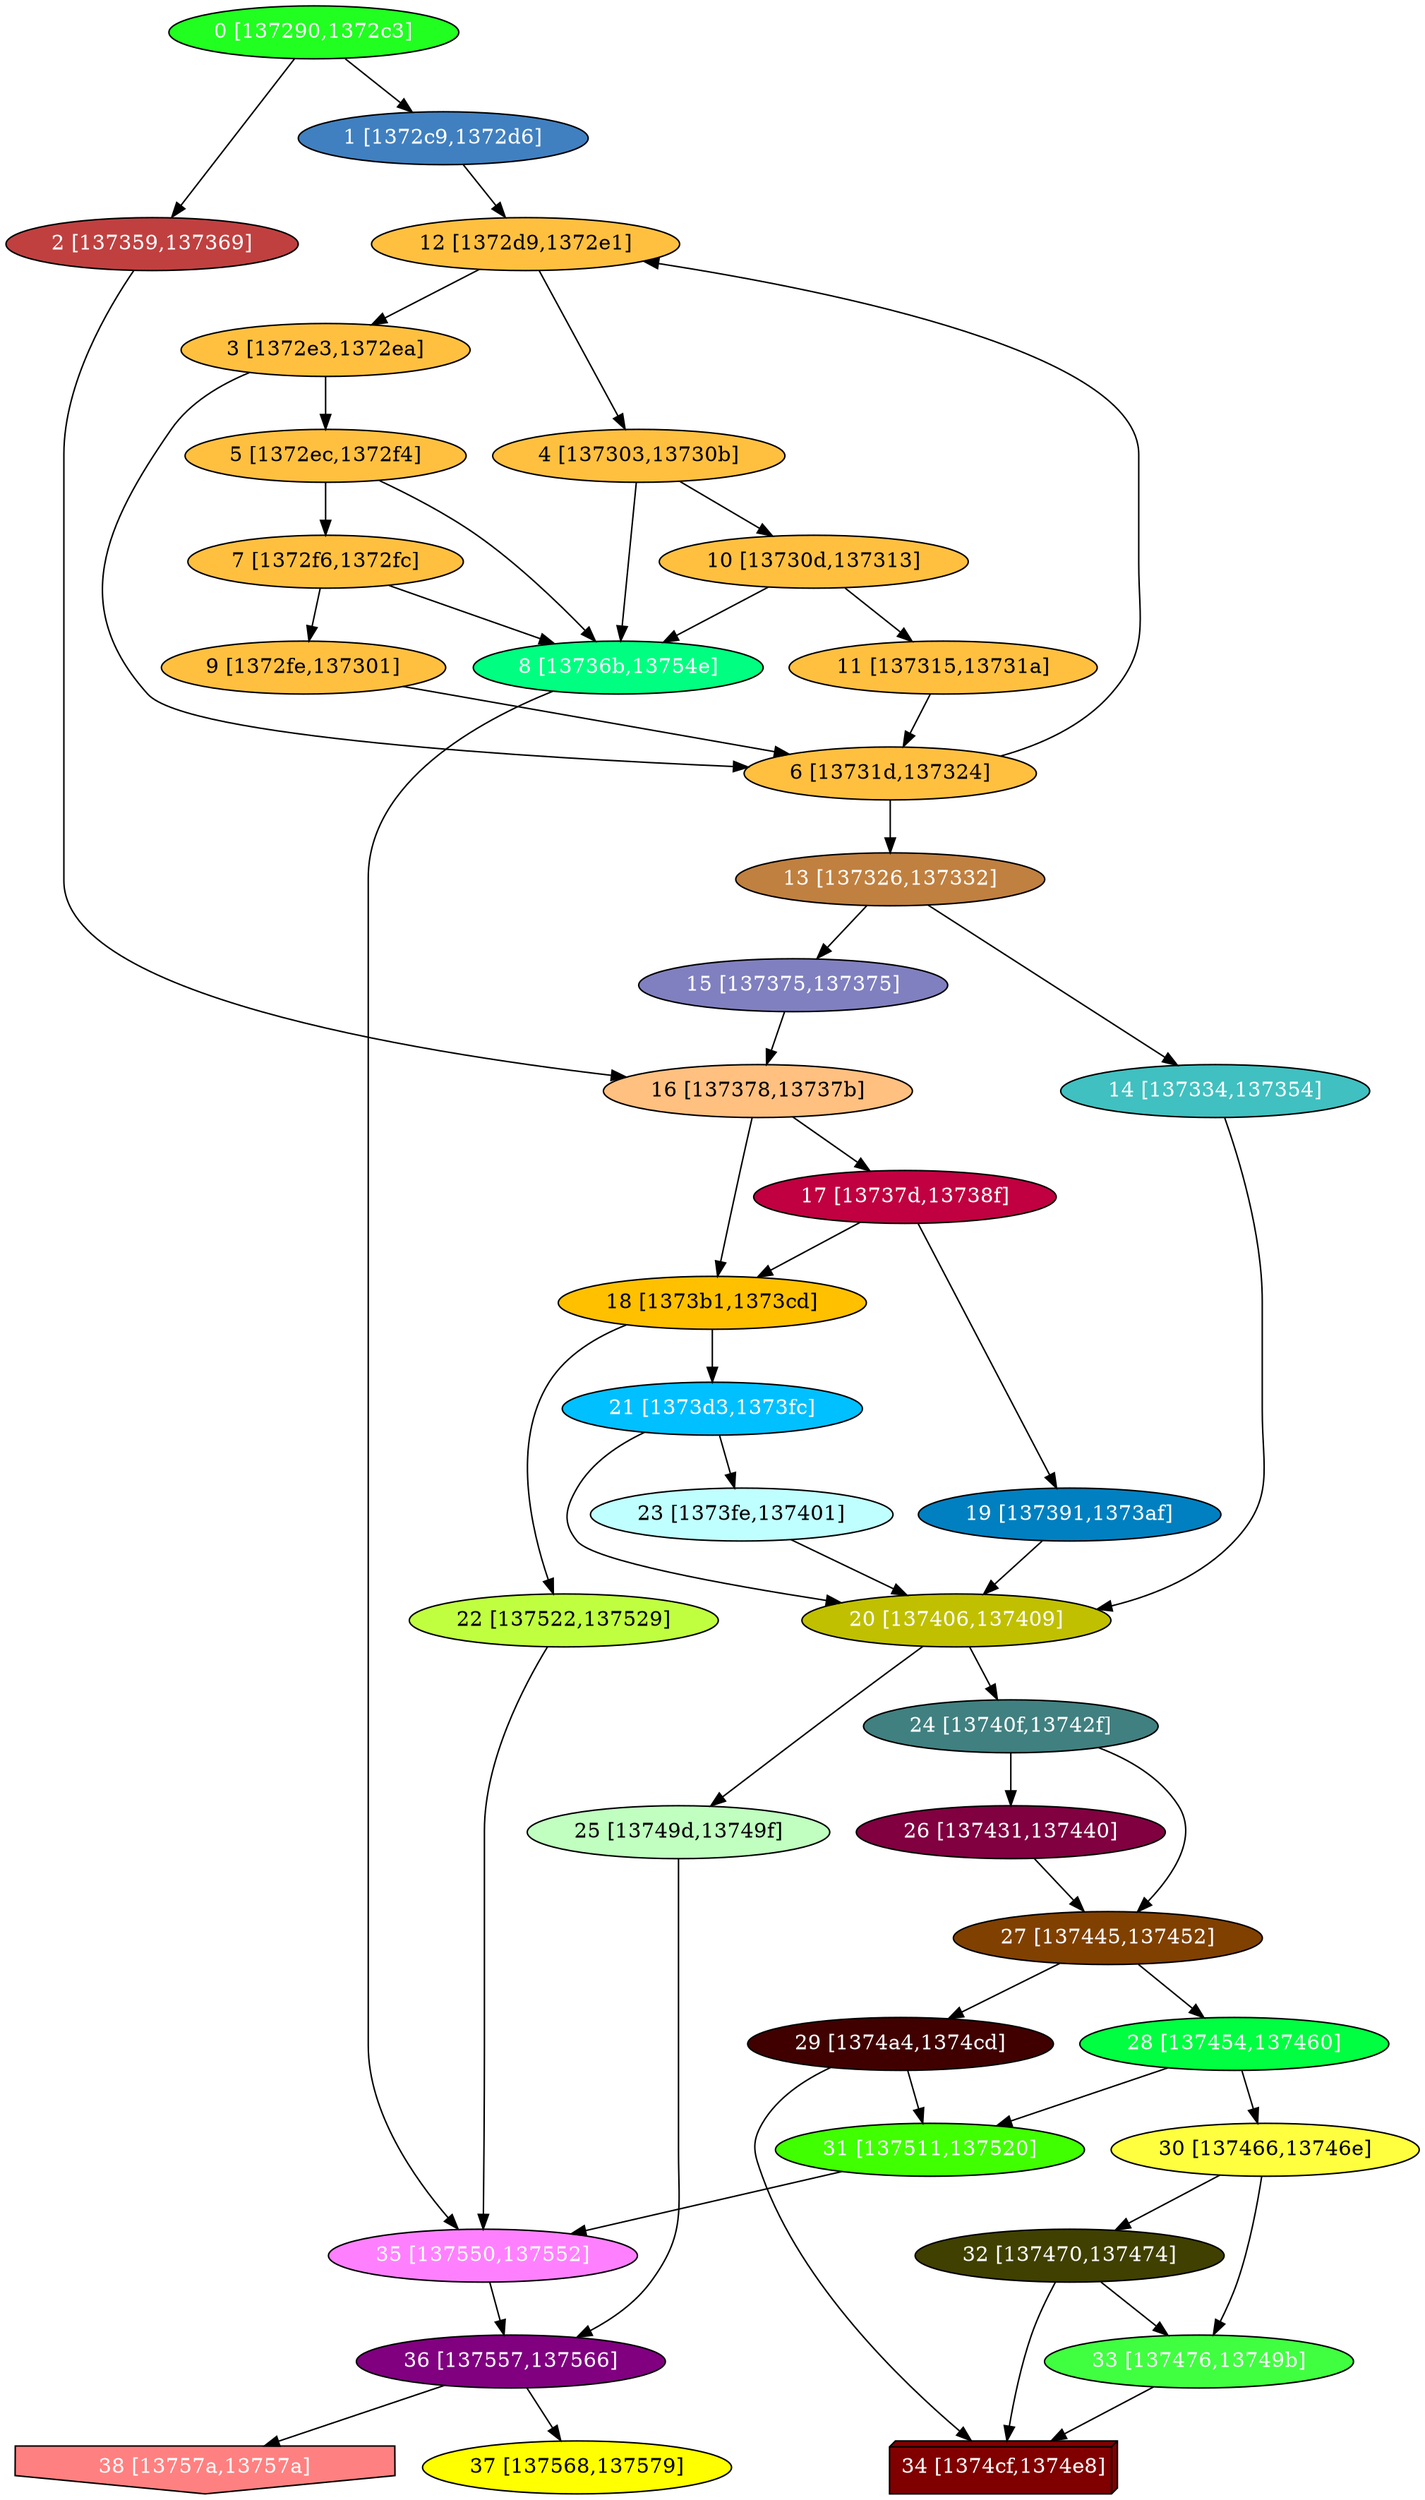 diGraph libnss3{
	libnss3_0  [style=filled fillcolor="#20FF20" fontcolor="#ffffff" shape=oval label="0 [137290,1372c3]"]
	libnss3_1  [style=filled fillcolor="#4080C0" fontcolor="#ffffff" shape=oval label="1 [1372c9,1372d6]"]
	libnss3_2  [style=filled fillcolor="#C04040" fontcolor="#ffffff" shape=oval label="2 [137359,137369]"]
	libnss3_3  [style=filled fillcolor="#FFC040" fontcolor="#000000" shape=oval label="3 [1372e3,1372ea]"]
	libnss3_4  [style=filled fillcolor="#FFC040" fontcolor="#000000" shape=oval label="4 [137303,13730b]"]
	libnss3_5  [style=filled fillcolor="#FFC040" fontcolor="#000000" shape=oval label="5 [1372ec,1372f4]"]
	libnss3_6  [style=filled fillcolor="#FFC040" fontcolor="#000000" shape=oval label="6 [13731d,137324]"]
	libnss3_7  [style=filled fillcolor="#FFC040" fontcolor="#000000" shape=oval label="7 [1372f6,1372fc]"]
	libnss3_8  [style=filled fillcolor="#00FF80" fontcolor="#ffffff" shape=oval label="8 [13736b,13754e]"]
	libnss3_9  [style=filled fillcolor="#FFC040" fontcolor="#000000" shape=oval label="9 [1372fe,137301]"]
	libnss3_a  [style=filled fillcolor="#FFC040" fontcolor="#000000" shape=oval label="10 [13730d,137313]"]
	libnss3_b  [style=filled fillcolor="#FFC040" fontcolor="#000000" shape=oval label="11 [137315,13731a]"]
	libnss3_c  [style=filled fillcolor="#FFC040" fontcolor="#000000" shape=oval label="12 [1372d9,1372e1]"]
	libnss3_d  [style=filled fillcolor="#C08040" fontcolor="#ffffff" shape=oval label="13 [137326,137332]"]
	libnss3_e  [style=filled fillcolor="#40C0C0" fontcolor="#ffffff" shape=oval label="14 [137334,137354]"]
	libnss3_f  [style=filled fillcolor="#8080C0" fontcolor="#ffffff" shape=oval label="15 [137375,137375]"]
	libnss3_10  [style=filled fillcolor="#FFC080" fontcolor="#000000" shape=oval label="16 [137378,13737b]"]
	libnss3_11  [style=filled fillcolor="#C00040" fontcolor="#ffffff" shape=oval label="17 [13737d,13738f]"]
	libnss3_12  [style=filled fillcolor="#FFC000" fontcolor="#000000" shape=oval label="18 [1373b1,1373cd]"]
	libnss3_13  [style=filled fillcolor="#0080C0" fontcolor="#ffffff" shape=oval label="19 [137391,1373af]"]
	libnss3_14  [style=filled fillcolor="#C0C000" fontcolor="#ffffff" shape=oval label="20 [137406,137409]"]
	libnss3_15  [style=filled fillcolor="#00C0FF" fontcolor="#ffffff" shape=oval label="21 [1373d3,1373fc]"]
	libnss3_16  [style=filled fillcolor="#C0FF40" fontcolor="#000000" shape=oval label="22 [137522,137529]"]
	libnss3_17  [style=filled fillcolor="#C0FFFF" fontcolor="#000000" shape=oval label="23 [1373fe,137401]"]
	libnss3_18  [style=filled fillcolor="#408080" fontcolor="#ffffff" shape=oval label="24 [13740f,13742f]"]
	libnss3_19  [style=filled fillcolor="#C0FFC0" fontcolor="#000000" shape=oval label="25 [13749d,13749f]"]
	libnss3_1a  [style=filled fillcolor="#800040" fontcolor="#ffffff" shape=oval label="26 [137431,137440]"]
	libnss3_1b  [style=filled fillcolor="#804000" fontcolor="#ffffff" shape=oval label="27 [137445,137452]"]
	libnss3_1c  [style=filled fillcolor="#00FF40" fontcolor="#ffffff" shape=oval label="28 [137454,137460]"]
	libnss3_1d  [style=filled fillcolor="#400000" fontcolor="#ffffff" shape=oval label="29 [1374a4,1374cd]"]
	libnss3_1e  [style=filled fillcolor="#FFFF40" fontcolor="#000000" shape=oval label="30 [137466,13746e]"]
	libnss3_1f  [style=filled fillcolor="#40FF00" fontcolor="#ffffff" shape=oval label="31 [137511,137520]"]
	libnss3_20  [style=filled fillcolor="#404000" fontcolor="#ffffff" shape=oval label="32 [137470,137474]"]
	libnss3_21  [style=filled fillcolor="#40FF40" fontcolor="#ffffff" shape=oval label="33 [137476,13749b]"]
	libnss3_22  [style=filled fillcolor="#800000" fontcolor="#ffffff" shape=box3d label="34 [1374cf,1374e8]"]
	libnss3_23  [style=filled fillcolor="#FF80FF" fontcolor="#ffffff" shape=oval label="35 [137550,137552]"]
	libnss3_24  [style=filled fillcolor="#800080" fontcolor="#ffffff" shape=oval label="36 [137557,137566]"]
	libnss3_25  [style=filled fillcolor="#FFFF00" fontcolor="#000000" shape=oval label="37 [137568,137579]"]
	libnss3_26  [style=filled fillcolor="#FF8080" fontcolor="#ffffff" shape=invhouse label="38 [13757a,13757a]"]

	libnss3_0 -> libnss3_1
	libnss3_0 -> libnss3_2
	libnss3_1 -> libnss3_c
	libnss3_2 -> libnss3_10
	libnss3_3 -> libnss3_5
	libnss3_3 -> libnss3_6
	libnss3_4 -> libnss3_8
	libnss3_4 -> libnss3_a
	libnss3_5 -> libnss3_7
	libnss3_5 -> libnss3_8
	libnss3_6 -> libnss3_c
	libnss3_6 -> libnss3_d
	libnss3_7 -> libnss3_8
	libnss3_7 -> libnss3_9
	libnss3_8 -> libnss3_23
	libnss3_9 -> libnss3_6
	libnss3_a -> libnss3_8
	libnss3_a -> libnss3_b
	libnss3_b -> libnss3_6
	libnss3_c -> libnss3_3
	libnss3_c -> libnss3_4
	libnss3_d -> libnss3_e
	libnss3_d -> libnss3_f
	libnss3_e -> libnss3_14
	libnss3_f -> libnss3_10
	libnss3_10 -> libnss3_11
	libnss3_10 -> libnss3_12
	libnss3_11 -> libnss3_12
	libnss3_11 -> libnss3_13
	libnss3_12 -> libnss3_15
	libnss3_12 -> libnss3_16
	libnss3_13 -> libnss3_14
	libnss3_14 -> libnss3_18
	libnss3_14 -> libnss3_19
	libnss3_15 -> libnss3_14
	libnss3_15 -> libnss3_17
	libnss3_16 -> libnss3_23
	libnss3_17 -> libnss3_14
	libnss3_18 -> libnss3_1a
	libnss3_18 -> libnss3_1b
	libnss3_19 -> libnss3_24
	libnss3_1a -> libnss3_1b
	libnss3_1b -> libnss3_1c
	libnss3_1b -> libnss3_1d
	libnss3_1c -> libnss3_1e
	libnss3_1c -> libnss3_1f
	libnss3_1d -> libnss3_1f
	libnss3_1d -> libnss3_22
	libnss3_1e -> libnss3_20
	libnss3_1e -> libnss3_21
	libnss3_1f -> libnss3_23
	libnss3_20 -> libnss3_21
	libnss3_20 -> libnss3_22
	libnss3_21 -> libnss3_22
	libnss3_23 -> libnss3_24
	libnss3_24 -> libnss3_25
	libnss3_24 -> libnss3_26
}